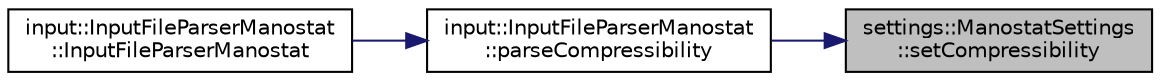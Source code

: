 digraph "settings::ManostatSettings::setCompressibility"
{
 // LATEX_PDF_SIZE
  edge [fontname="Helvetica",fontsize="10",labelfontname="Helvetica",labelfontsize="10"];
  node [fontname="Helvetica",fontsize="10",shape=record];
  rankdir="RL";
  Node1 [label="settings::ManostatSettings\l::setCompressibility",height=0.2,width=0.4,color="black", fillcolor="grey75", style="filled", fontcolor="black",tooltip=" "];
  Node1 -> Node2 [dir="back",color="midnightblue",fontsize="10",style="solid",fontname="Helvetica"];
  Node2 [label="input::InputFileParserManostat\l::parseCompressibility",height=0.2,width=0.4,color="black", fillcolor="white", style="filled",URL="$classinput_1_1InputFileParserManostat.html#a3f4a5e377649da19ea00c958baedbdaa",tooltip="Parse the compressibility used in the simulation (isothermal compressibility)"];
  Node2 -> Node3 [dir="back",color="midnightblue",fontsize="10",style="solid",fontname="Helvetica"];
  Node3 [label="input::InputFileParserManostat\l::InputFileParserManostat",height=0.2,width=0.4,color="black", fillcolor="white", style="filled",URL="$classinput_1_1InputFileParserManostat.html#a00065bd615e525931750403ea505421c",tooltip="Construct a new Input File Parser Manostat:: Input File Parser Manostat object."];
}
